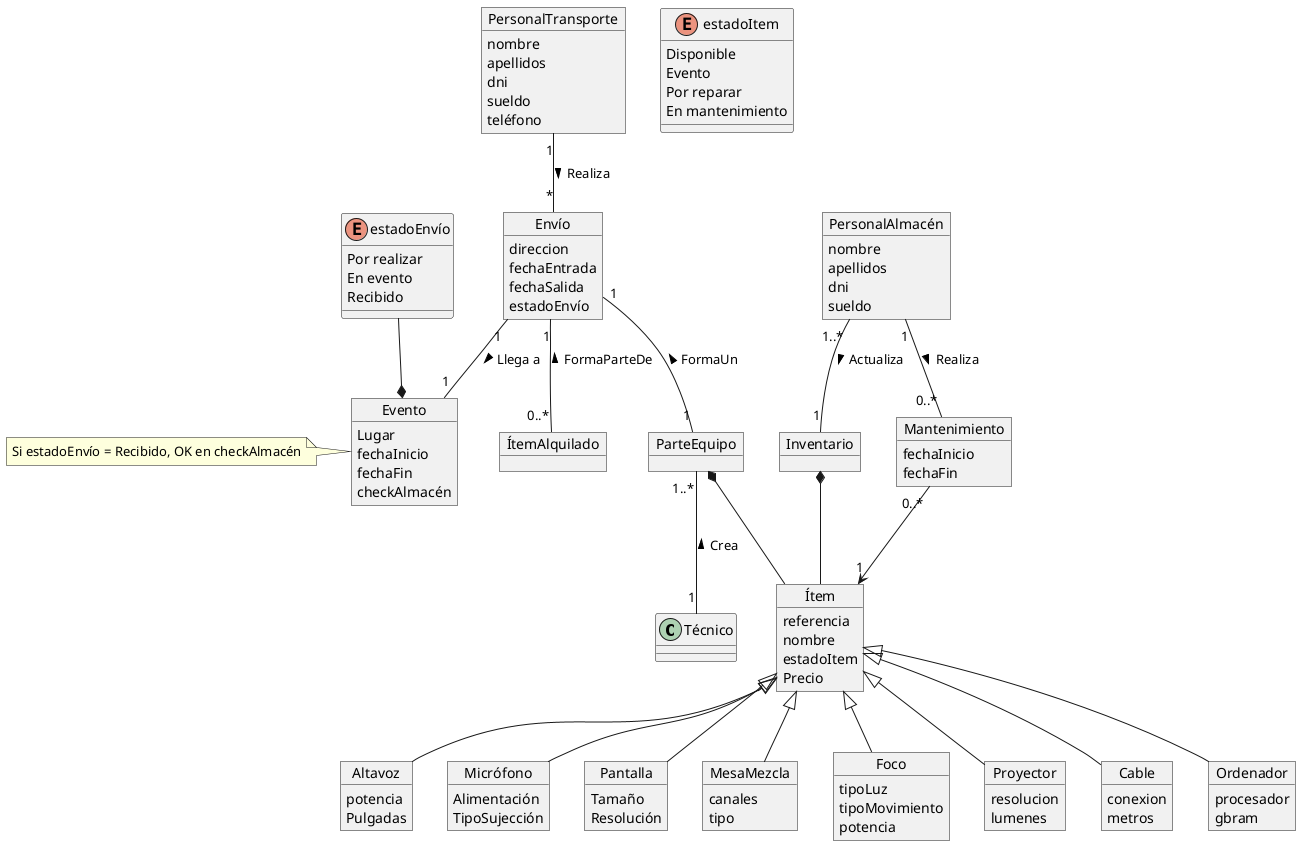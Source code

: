 @startuml ALMACÉN
class Técnico
object Evento{
    Lugar
    fechaInicio
    fechaFin
    checkAlmacén
}
note left: Si estadoEnvío = Recibido, OK en checkAlmacén
object Inventario{

}

object Envío{
    direccion
    fechaEntrada
    fechaSalida
    estadoEnvío
}

object Ítem{
    referencia
    nombre
    estadoItem
    Precio
}

object ÍtemAlquilado{

}

enum estadoItem{
    Disponible
    Evento
    Por reparar
    En mantenimiento
}

enum estadoEnvío{
    Por realizar 
    En evento
    Recibido
}

object Mantenimiento{
    fechaInicio
    fechaFin
}

object PersonalTransporte{
    nombre
    apellidos
    dni
    sueldo
    teléfono
}

object PersonalAlmacén{
    nombre
    apellidos
    dni
    sueldo
}

object Altavoz{
    potencia
    Pulgadas
}

object Micrófono{
    Alimentación
    TipoSujección
}

object Pantalla{
    Tamaño
    Resolución
}

object MesaMezcla{
    canales
    tipo
}

object Foco{
    tipoLuz
    tipoMovimiento
    potencia
}

object Proyector{
    resolucion
    lumenes
}

object Cable{
    conexion
    metros
}

object Ordenador{
    procesador
    gbram  
}

object ParteEquipo{
}

ParteEquipo "1..*"--"1" Técnico : Crea <  
Envío "1"--"1" ParteEquipo : FormaUn <
PersonalAlmacén "1"--"0..*" Mantenimiento : Realiza >
PersonalTransporte "1"--"*" Envío : Realiza >
Mantenimiento "0..*"-->"1" Ítem
Inventario*-- Ítem
PersonalAlmacén"1..*"--"1"Inventario : Actualiza >
ParteEquipo *--Ítem
Envío "1" -- "0..*" ÍtemAlquilado : FormaParteDe <
estadoEnvío --* Evento
Envío"1"--"1"Evento : Llega a >
Ítem <|--Pantalla
Ítem <|--Altavoz
Ítem <|--Micrófono
Ítem <|--Ordenador
Ítem <|--MesaMezcla
Ítem <|--Proyector
Ítem <|--Cable
Ítem <|--Foco

@enduml